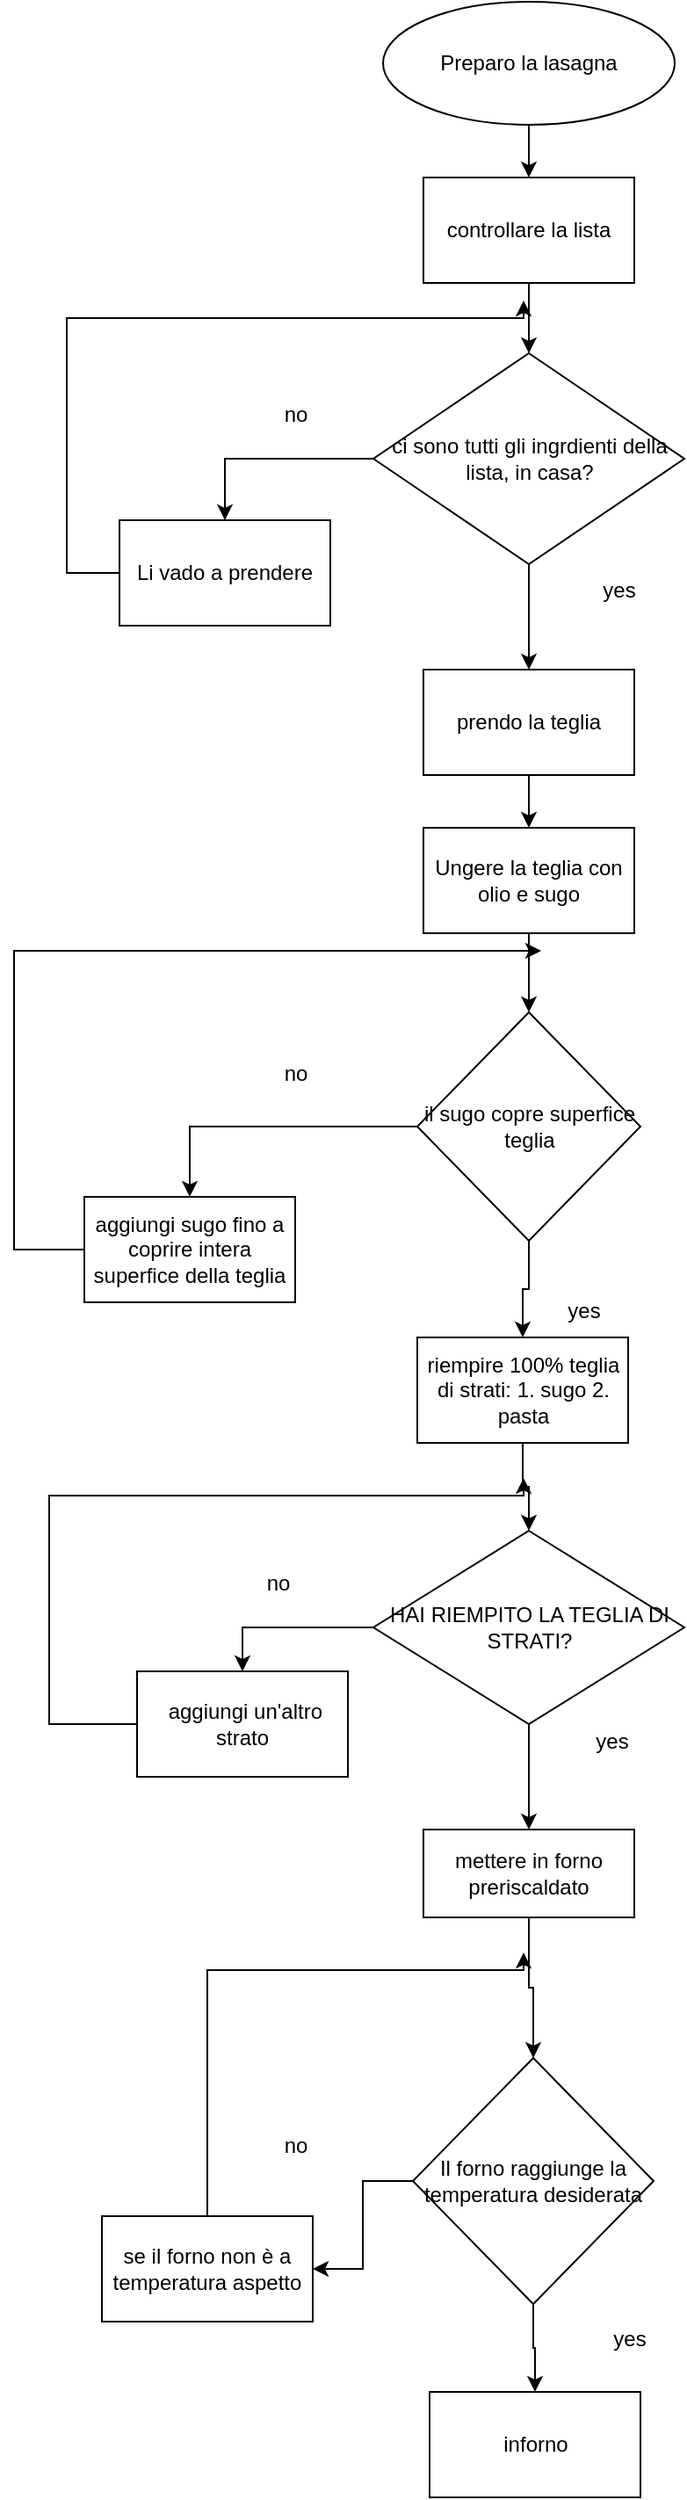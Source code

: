 <mxfile version="20.8.7"><diagram name="Pagina-1" id="x8UZBRHueq5PoHQ3Giht"><mxGraphModel dx="1434" dy="754" grid="1" gridSize="10" guides="1" tooltips="1" connect="1" arrows="1" fold="1" page="1" pageScale="1" pageWidth="827" pageHeight="1169" math="0" shadow="0"><root><mxCell id="0"/><mxCell id="1" parent="0"/><mxCell id="wZrpgzqJs-pUWa3R6l3b-34" style="edgeStyle=orthogonalEdgeStyle;rounded=0;orthogonalLoop=1;jettySize=auto;html=1;entryX=0.5;entryY=0;entryDx=0;entryDy=0;" edge="1" parent="1" source="wZrpgzqJs-pUWa3R6l3b-1" target="wZrpgzqJs-pUWa3R6l3b-15"><mxGeometry relative="1" as="geometry"/></mxCell><mxCell id="wZrpgzqJs-pUWa3R6l3b-1" value="Preparo la lasagna" style="ellipse;whiteSpace=wrap;html=1;" vertex="1" parent="1"><mxGeometry x="300" y="10" width="166" height="70" as="geometry"/></mxCell><mxCell id="wZrpgzqJs-pUWa3R6l3b-6" style="edgeStyle=orthogonalEdgeStyle;rounded=0;orthogonalLoop=1;jettySize=auto;html=1;exitX=0;exitY=0.5;exitDx=0;exitDy=0;" edge="1" parent="1"><mxGeometry relative="1" as="geometry"><mxPoint x="330" y="300" as="targetPoint"/><mxPoint x="329.5" y="300" as="sourcePoint"/></mxGeometry></mxCell><mxCell id="wZrpgzqJs-pUWa3R6l3b-33" style="edgeStyle=orthogonalEdgeStyle;rounded=0;orthogonalLoop=1;jettySize=auto;html=1;entryX=0.5;entryY=0;entryDx=0;entryDy=0;" edge="1" parent="1" source="wZrpgzqJs-pUWa3R6l3b-15" target="wZrpgzqJs-pUWa3R6l3b-21"><mxGeometry relative="1" as="geometry"/></mxCell><mxCell id="wZrpgzqJs-pUWa3R6l3b-15" value="controllare la lista" style="rounded=0;whiteSpace=wrap;html=1;" vertex="1" parent="1"><mxGeometry x="323" y="110" width="120" height="60" as="geometry"/></mxCell><mxCell id="wZrpgzqJs-pUWa3R6l3b-45" style="edgeStyle=orthogonalEdgeStyle;rounded=0;orthogonalLoop=1;jettySize=auto;html=1;exitX=0.5;exitY=1;exitDx=0;exitDy=0;entryX=0.5;entryY=0;entryDx=0;entryDy=0;" edge="1" parent="1" source="wZrpgzqJs-pUWa3R6l3b-20" target="wZrpgzqJs-pUWa3R6l3b-24"><mxGeometry relative="1" as="geometry"/></mxCell><mxCell id="wZrpgzqJs-pUWa3R6l3b-20" value="prendo la teglia" style="rounded=0;whiteSpace=wrap;html=1;" vertex="1" parent="1"><mxGeometry x="323" y="390" width="120" height="60" as="geometry"/></mxCell><mxCell id="wZrpgzqJs-pUWa3R6l3b-37" style="edgeStyle=orthogonalEdgeStyle;rounded=0;orthogonalLoop=1;jettySize=auto;html=1;entryX=0.5;entryY=0;entryDx=0;entryDy=0;" edge="1" parent="1" source="wZrpgzqJs-pUWa3R6l3b-21" target="wZrpgzqJs-pUWa3R6l3b-36"><mxGeometry relative="1" as="geometry"/></mxCell><mxCell id="wZrpgzqJs-pUWa3R6l3b-42" style="edgeStyle=orthogonalEdgeStyle;rounded=0;orthogonalLoop=1;jettySize=auto;html=1;entryX=0.5;entryY=0;entryDx=0;entryDy=0;" edge="1" parent="1" source="wZrpgzqJs-pUWa3R6l3b-21" target="wZrpgzqJs-pUWa3R6l3b-20"><mxGeometry relative="1" as="geometry"/></mxCell><mxCell id="wZrpgzqJs-pUWa3R6l3b-21" value="ci sono tutti gli ingrdienti della lista, in casa?" style="rhombus;whiteSpace=wrap;html=1;" vertex="1" parent="1"><mxGeometry x="294.5" y="210" width="177" height="120" as="geometry"/></mxCell><mxCell id="wZrpgzqJs-pUWa3R6l3b-47" style="edgeStyle=orthogonalEdgeStyle;rounded=0;orthogonalLoop=1;jettySize=auto;html=1;entryX=0.5;entryY=0;entryDx=0;entryDy=0;" edge="1" parent="1" source="wZrpgzqJs-pUWa3R6l3b-24" target="wZrpgzqJs-pUWa3R6l3b-46"><mxGeometry relative="1" as="geometry"/></mxCell><mxCell id="wZrpgzqJs-pUWa3R6l3b-24" value="Ungere la teglia con olio e sugo" style="rounded=0;whiteSpace=wrap;html=1;" vertex="1" parent="1"><mxGeometry x="323" y="480" width="120" height="60" as="geometry"/></mxCell><mxCell id="wZrpgzqJs-pUWa3R6l3b-26" value="yes" style="text;html=1;align=center;verticalAlign=middle;resizable=0;points=[];autosize=1;strokeColor=none;fillColor=none;" vertex="1" parent="1"><mxGeometry x="414" y="330" width="40" height="30" as="geometry"/></mxCell><mxCell id="wZrpgzqJs-pUWa3R6l3b-27" value="&lt;div&gt;yes&lt;/div&gt;" style="text;html=1;align=center;verticalAlign=middle;resizable=0;points=[];autosize=1;strokeColor=none;fillColor=none;" vertex="1" parent="1"><mxGeometry x="394" y="740" width="40" height="30" as="geometry"/></mxCell><mxCell id="wZrpgzqJs-pUWa3R6l3b-30" value="no" style="text;html=1;align=center;verticalAlign=middle;resizable=0;points=[];autosize=1;strokeColor=none;fillColor=none;" vertex="1" parent="1"><mxGeometry x="230" y="230" width="40" height="30" as="geometry"/></mxCell><mxCell id="wZrpgzqJs-pUWa3R6l3b-41" style="edgeStyle=orthogonalEdgeStyle;rounded=0;orthogonalLoop=1;jettySize=auto;html=1;" edge="1" parent="1" source="wZrpgzqJs-pUWa3R6l3b-36"><mxGeometry relative="1" as="geometry"><mxPoint x="380" y="180" as="targetPoint"/><Array as="points"><mxPoint x="120" y="335"/><mxPoint x="120" y="190"/><mxPoint x="380" y="190"/></Array></mxGeometry></mxCell><mxCell id="wZrpgzqJs-pUWa3R6l3b-36" value="Li vado a prendere" style="rounded=0;whiteSpace=wrap;html=1;" vertex="1" parent="1"><mxGeometry x="150" y="305" width="120" height="60" as="geometry"/></mxCell><mxCell id="wZrpgzqJs-pUWa3R6l3b-49" style="edgeStyle=orthogonalEdgeStyle;rounded=0;orthogonalLoop=1;jettySize=auto;html=1;exitX=0;exitY=0.5;exitDx=0;exitDy=0;entryX=0.5;entryY=0;entryDx=0;entryDy=0;" edge="1" parent="1" source="wZrpgzqJs-pUWa3R6l3b-46" target="wZrpgzqJs-pUWa3R6l3b-48"><mxGeometry relative="1" as="geometry"/></mxCell><mxCell id="wZrpgzqJs-pUWa3R6l3b-54" style="edgeStyle=orthogonalEdgeStyle;rounded=0;orthogonalLoop=1;jettySize=auto;html=1;entryX=0.5;entryY=0;entryDx=0;entryDy=0;" edge="1" parent="1" source="wZrpgzqJs-pUWa3R6l3b-46" target="wZrpgzqJs-pUWa3R6l3b-53"><mxGeometry relative="1" as="geometry"/></mxCell><mxCell id="wZrpgzqJs-pUWa3R6l3b-46" value="il sugo copre superfice teglia" style="rhombus;whiteSpace=wrap;html=1;" vertex="1" parent="1"><mxGeometry x="319.5" y="585" width="127" height="130" as="geometry"/></mxCell><mxCell id="wZrpgzqJs-pUWa3R6l3b-50" style="edgeStyle=orthogonalEdgeStyle;rounded=0;orthogonalLoop=1;jettySize=auto;html=1;" edge="1" parent="1" source="wZrpgzqJs-pUWa3R6l3b-48"><mxGeometry relative="1" as="geometry"><mxPoint x="390" y="550" as="targetPoint"/><Array as="points"><mxPoint x="90" y="720"/><mxPoint x="90" y="550"/><mxPoint x="380" y="550"/></Array></mxGeometry></mxCell><mxCell id="wZrpgzqJs-pUWa3R6l3b-48" value="aggiungi sugo fino a coprire intera superfice della teglia" style="rounded=0;whiteSpace=wrap;html=1;" vertex="1" parent="1"><mxGeometry x="130" y="690" width="120" height="60" as="geometry"/></mxCell><mxCell id="wZrpgzqJs-pUWa3R6l3b-51" value="no" style="text;html=1;align=center;verticalAlign=middle;resizable=0;points=[];autosize=1;strokeColor=none;fillColor=none;" vertex="1" parent="1"><mxGeometry x="230" y="605" width="40" height="30" as="geometry"/></mxCell><mxCell id="wZrpgzqJs-pUWa3R6l3b-58" style="edgeStyle=orthogonalEdgeStyle;rounded=0;orthogonalLoop=1;jettySize=auto;html=1;exitX=0;exitY=0.5;exitDx=0;exitDy=0;entryX=0.5;entryY=0;entryDx=0;entryDy=0;" edge="1" parent="1" source="wZrpgzqJs-pUWa3R6l3b-52" target="wZrpgzqJs-pUWa3R6l3b-57"><mxGeometry relative="1" as="geometry"/></mxCell><mxCell id="wZrpgzqJs-pUWa3R6l3b-61" style="edgeStyle=orthogonalEdgeStyle;rounded=0;orthogonalLoop=1;jettySize=auto;html=1;" edge="1" parent="1" source="wZrpgzqJs-pUWa3R6l3b-52" target="wZrpgzqJs-pUWa3R6l3b-62"><mxGeometry relative="1" as="geometry"><mxPoint x="383" y="1080" as="targetPoint"/></mxGeometry></mxCell><mxCell id="wZrpgzqJs-pUWa3R6l3b-52" value="HAI RIEMPITO LA TEGLIA DI STRATI?" style="rhombus;whiteSpace=wrap;html=1;" vertex="1" parent="1"><mxGeometry x="294.5" y="880" width="177" height="110" as="geometry"/></mxCell><mxCell id="wZrpgzqJs-pUWa3R6l3b-55" style="edgeStyle=orthogonalEdgeStyle;rounded=0;orthogonalLoop=1;jettySize=auto;html=1;" edge="1" parent="1" source="wZrpgzqJs-pUWa3R6l3b-53" target="wZrpgzqJs-pUWa3R6l3b-52"><mxGeometry relative="1" as="geometry"/></mxCell><mxCell id="wZrpgzqJs-pUWa3R6l3b-53" value="riempire 100% teglia di strati: 1. sugo 2. pasta" style="rounded=0;whiteSpace=wrap;html=1;" vertex="1" parent="1"><mxGeometry x="319.5" y="770" width="120" height="60" as="geometry"/></mxCell><mxCell id="wZrpgzqJs-pUWa3R6l3b-60" style="edgeStyle=orthogonalEdgeStyle;rounded=0;orthogonalLoop=1;jettySize=auto;html=1;" edge="1" parent="1" source="wZrpgzqJs-pUWa3R6l3b-57"><mxGeometry relative="1" as="geometry"><mxPoint x="380" y="850" as="targetPoint"/><Array as="points"><mxPoint x="110" y="990"/><mxPoint x="110" y="860"/><mxPoint x="380" y="860"/></Array></mxGeometry></mxCell><mxCell id="wZrpgzqJs-pUWa3R6l3b-57" value="&amp;nbsp;aggiungi un'altro strato" style="rounded=0;whiteSpace=wrap;html=1;" vertex="1" parent="1"><mxGeometry x="160" y="960" width="120" height="60" as="geometry"/></mxCell><mxCell id="wZrpgzqJs-pUWa3R6l3b-59" value="no" style="text;html=1;align=center;verticalAlign=middle;resizable=0;points=[];autosize=1;strokeColor=none;fillColor=none;" vertex="1" parent="1"><mxGeometry x="220" y="895" width="40" height="30" as="geometry"/></mxCell><mxCell id="wZrpgzqJs-pUWa3R6l3b-63" style="edgeStyle=orthogonalEdgeStyle;rounded=0;orthogonalLoop=1;jettySize=auto;html=1;entryX=0.5;entryY=0;entryDx=0;entryDy=0;" edge="1" parent="1" source="wZrpgzqJs-pUWa3R6l3b-62" target="wZrpgzqJs-pUWa3R6l3b-65"><mxGeometry relative="1" as="geometry"><mxPoint x="383" y="1190" as="targetPoint"/></mxGeometry></mxCell><mxCell id="wZrpgzqJs-pUWa3R6l3b-62" value="mettere in forno preriscaldato" style="rounded=0;whiteSpace=wrap;html=1;" vertex="1" parent="1"><mxGeometry x="323" y="1050" width="120" height="50" as="geometry"/></mxCell><mxCell id="wZrpgzqJs-pUWa3R6l3b-64" value="yes" style="text;html=1;align=center;verticalAlign=middle;resizable=0;points=[];autosize=1;strokeColor=none;fillColor=none;" vertex="1" parent="1"><mxGeometry x="410" y="985" width="40" height="30" as="geometry"/></mxCell><mxCell id="wZrpgzqJs-pUWa3R6l3b-68" style="edgeStyle=orthogonalEdgeStyle;rounded=0;orthogonalLoop=1;jettySize=auto;html=1;entryX=1;entryY=0.5;entryDx=0;entryDy=0;" edge="1" parent="1" source="wZrpgzqJs-pUWa3R6l3b-65" target="wZrpgzqJs-pUWa3R6l3b-66"><mxGeometry relative="1" as="geometry"/></mxCell><mxCell id="wZrpgzqJs-pUWa3R6l3b-71" style="edgeStyle=orthogonalEdgeStyle;rounded=0;orthogonalLoop=1;jettySize=auto;html=1;entryX=0.5;entryY=0;entryDx=0;entryDy=0;" edge="1" parent="1" source="wZrpgzqJs-pUWa3R6l3b-65" target="wZrpgzqJs-pUWa3R6l3b-70"><mxGeometry relative="1" as="geometry"/></mxCell><mxCell id="wZrpgzqJs-pUWa3R6l3b-65" value="Il forno raggiunge la temperatura desiderata" style="rhombus;whiteSpace=wrap;html=1;" vertex="1" parent="1"><mxGeometry x="317" y="1180" width="137" height="140" as="geometry"/></mxCell><mxCell id="wZrpgzqJs-pUWa3R6l3b-67" style="edgeStyle=orthogonalEdgeStyle;rounded=0;orthogonalLoop=1;jettySize=auto;html=1;" edge="1" parent="1" source="wZrpgzqJs-pUWa3R6l3b-66"><mxGeometry relative="1" as="geometry"><mxPoint x="380" y="1120" as="targetPoint"/><Array as="points"><mxPoint x="200" y="1130"/><mxPoint x="380" y="1130"/></Array></mxGeometry></mxCell><mxCell id="wZrpgzqJs-pUWa3R6l3b-66" value="se il forno non è a temperatura aspetto" style="rounded=0;whiteSpace=wrap;html=1;" vertex="1" parent="1"><mxGeometry x="140" y="1270" width="120" height="60" as="geometry"/></mxCell><mxCell id="wZrpgzqJs-pUWa3R6l3b-69" value="no" style="text;html=1;align=center;verticalAlign=middle;resizable=0;points=[];autosize=1;strokeColor=none;fillColor=none;" vertex="1" parent="1"><mxGeometry x="230" y="1215" width="40" height="30" as="geometry"/></mxCell><mxCell id="wZrpgzqJs-pUWa3R6l3b-70" value="inforno" style="rounded=0;whiteSpace=wrap;html=1;" vertex="1" parent="1"><mxGeometry x="326.5" y="1370" width="120" height="60" as="geometry"/></mxCell><mxCell id="wZrpgzqJs-pUWa3R6l3b-72" value="yes" style="text;html=1;align=center;verticalAlign=middle;resizable=0;points=[];autosize=1;strokeColor=none;fillColor=none;" vertex="1" parent="1"><mxGeometry x="420" y="1325" width="40" height="30" as="geometry"/></mxCell></root></mxGraphModel></diagram></mxfile>